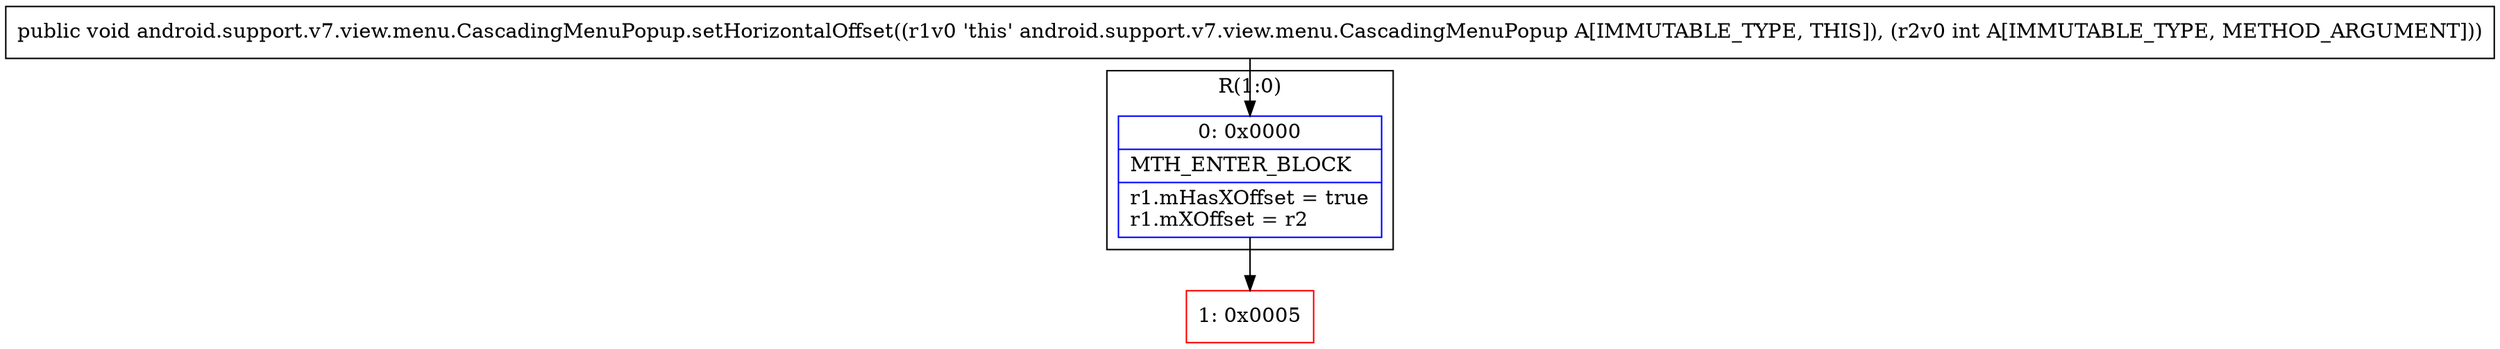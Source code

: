 digraph "CFG forandroid.support.v7.view.menu.CascadingMenuPopup.setHorizontalOffset(I)V" {
subgraph cluster_Region_2080997413 {
label = "R(1:0)";
node [shape=record,color=blue];
Node_0 [shape=record,label="{0\:\ 0x0000|MTH_ENTER_BLOCK\l|r1.mHasXOffset = true\lr1.mXOffset = r2\l}"];
}
Node_1 [shape=record,color=red,label="{1\:\ 0x0005}"];
MethodNode[shape=record,label="{public void android.support.v7.view.menu.CascadingMenuPopup.setHorizontalOffset((r1v0 'this' android.support.v7.view.menu.CascadingMenuPopup A[IMMUTABLE_TYPE, THIS]), (r2v0 int A[IMMUTABLE_TYPE, METHOD_ARGUMENT])) }"];
MethodNode -> Node_0;
Node_0 -> Node_1;
}

